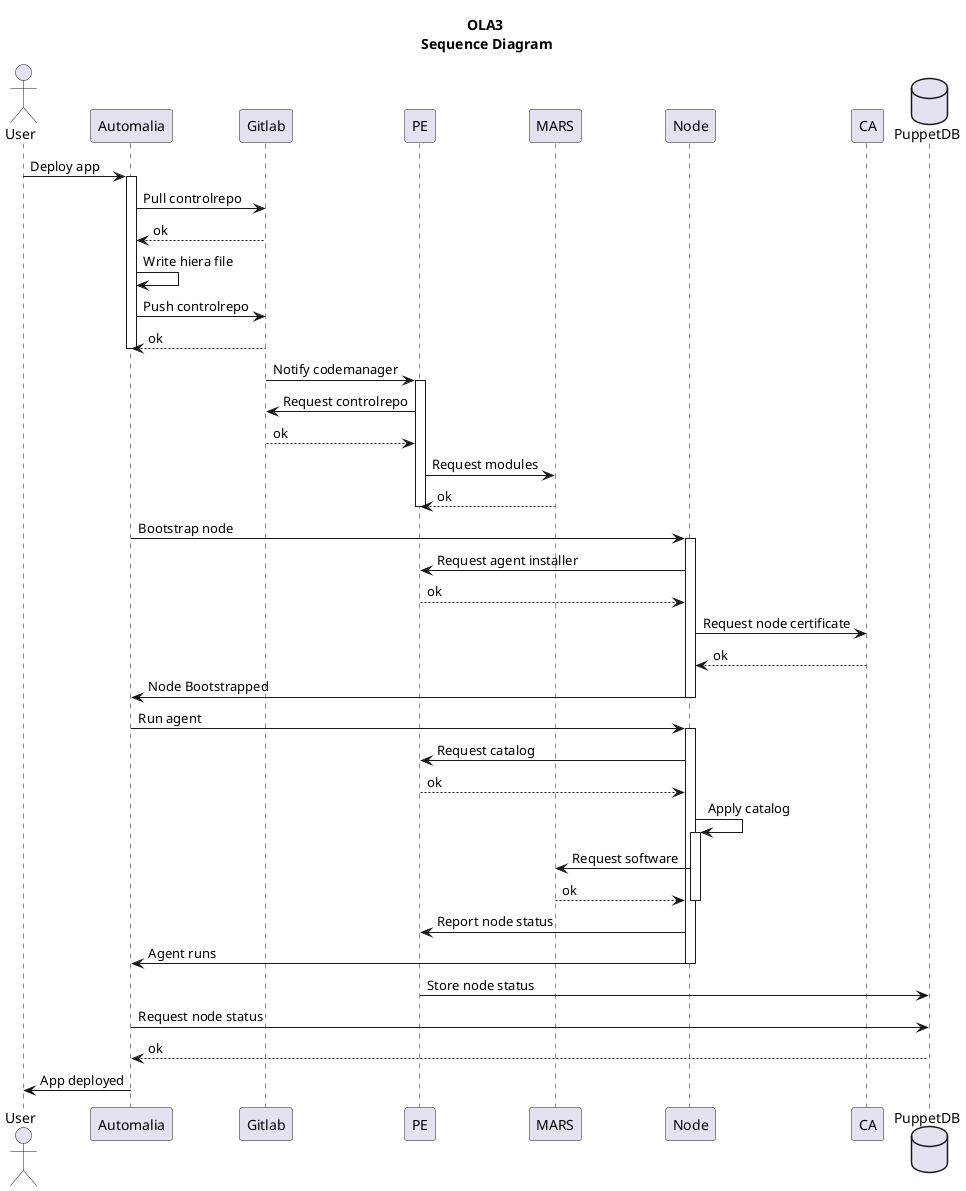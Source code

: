 @startuml
title OLA3\n Sequence Diagram

actor User
participant "Automalia" as A
participant "Gitlab" as B
participant "PE" as C
participant "MARS" as D
participant "Node" as E
participant "CA" as F
database "PuppetDB" as G

User -> A: Deploy app
activate A
A -> B: Pull controlrepo
B --> A: ok
A -> A: Write hiera file
A -> B: Push controlrepo
B --> A: ok
deactivate A

B -> C: Notify codemanager
activate C
C -> B: Request controlrepo
B --> C: ok
C -> D: Request modules
D --> C: ok
deactivate C

A -> E: Bootstrap node
activate E
E -> C: Request agent installer
C --> E: ok
E -> F: Request node certificate
F --> E: ok
E -> A: Node Bootstrapped
deactivate E

A -> E: Run agent
activate E
E -> C: Request catalog
C --> E: ok
E -> E: Apply catalog
activate E
E -> D: Request software
D --> E: ok
deactivate E
E -> C: Report node status
E -> A: Agent runs
deactivate E

C -> G: Store node status
A -> G: Request node status
G --> A: ok

A -> User: App deployed
@enduml
